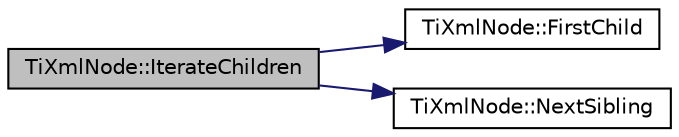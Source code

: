 digraph "TiXmlNode::IterateChildren"
{
  edge [fontname="Helvetica",fontsize="10",labelfontname="Helvetica",labelfontsize="10"];
  node [fontname="Helvetica",fontsize="10",shape=record];
  rankdir="LR";
  Node1 [label="TiXmlNode::IterateChildren",height=0.2,width=0.4,color="black", fillcolor="grey75", style="filled" fontcolor="black"];
  Node1 -> Node2 [color="midnightblue",fontsize="10",style="solid",fontname="Helvetica"];
  Node2 [label="TiXmlNode::FirstChild",height=0.2,width=0.4,color="black", fillcolor="white", style="filled",URL="$d9/dca/class_ti_xml_node.html#a44c8eee26bbe2d1b2762038df9dde2f0",tooltip="The first child of this node. Will be null if there are no children. "];
  Node1 -> Node3 [color="midnightblue",fontsize="10",style="solid",fontname="Helvetica"];
  Node3 [label="TiXmlNode::NextSibling",height=0.2,width=0.4,color="black", fillcolor="white", style="filled",URL="$d9/dca/class_ti_xml_node.html#af854baeba384f5fe9859f5aee03b548e",tooltip="Navigate to a sibling node. "];
}
